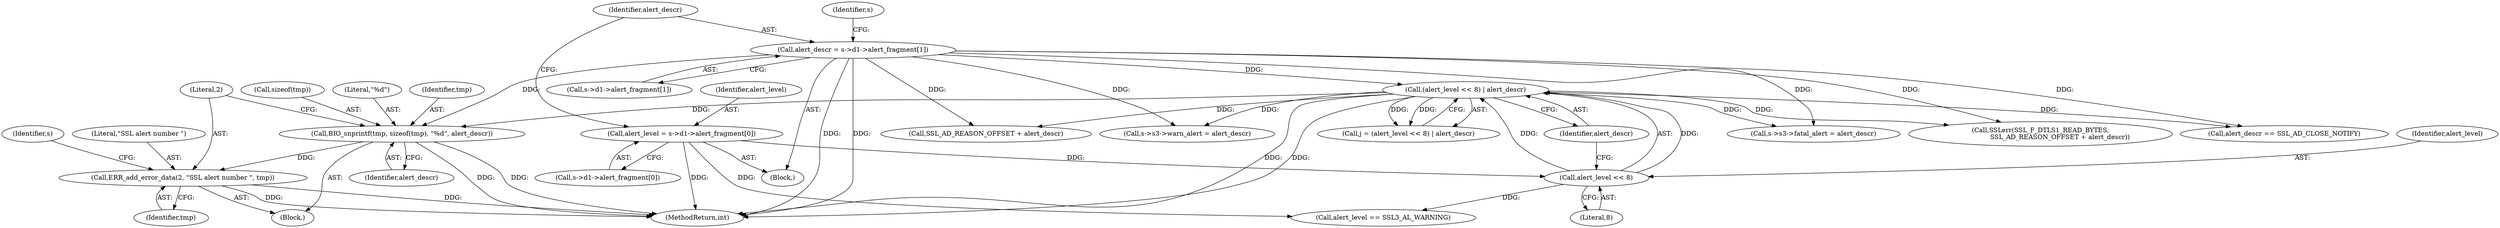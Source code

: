digraph "0_openssl_e9bbefbf0f24c57645e7ad6a5a71ae649d18ac8e@API" {
"1001361" [label="(Call,BIO_snprintf(tmp, sizeof(tmp), \"%d\", alert_descr))"];
"1001205" [label="(Call,(alert_level << 8) | alert_descr)"];
"1001206" [label="(Call,alert_level << 8)"];
"1001125" [label="(Call,alert_level = s->d1->alert_fragment[0])"];
"1001135" [label="(Call,alert_descr = s->d1->alert_fragment[1])"];
"1001367" [label="(Call,ERR_add_error_data(2, \"SSL alert number \", tmp))"];
"1001369" [label="(Literal,\"SSL alert number \")"];
"1001207" [label="(Identifier,alert_level)"];
"1001358" [label="(Call,SSL_AD_REASON_OFFSET + alert_descr)"];
"1001135" [label="(Call,alert_descr = s->d1->alert_fragment[1])"];
"1001209" [label="(Identifier,alert_descr)"];
"1001342" [label="(Block,)"];
"1001362" [label="(Identifier,tmp)"];
"1001215" [label="(Call,alert_level == SSL3_AL_WARNING)"];
"1001125" [label="(Call,alert_level = s->d1->alert_fragment[0])"];
"1001206" [label="(Call,alert_level << 8)"];
"1001137" [label="(Call,s->d1->alert_fragment[1])"];
"1001366" [label="(Identifier,alert_descr)"];
"1001363" [label="(Call,sizeof(tmp))"];
"1001367" [label="(Call,ERR_add_error_data(2, \"SSL alert number \", tmp))"];
"1001819" [label="(MethodReturn,int)"];
"1001136" [label="(Identifier,alert_descr)"];
"1001361" [label="(Call,BIO_snprintf(tmp, sizeof(tmp), \"%d\", alert_descr))"];
"1001365" [label="(Literal,\"%d\")"];
"1001203" [label="(Call,j = (alert_level << 8) | alert_descr)"];
"1001219" [label="(Call,s->s3->warn_alert = alert_descr)"];
"1001373" [label="(Identifier,s)"];
"1001147" [label="(Identifier,s)"];
"1001370" [label="(Identifier,tmp)"];
"1001249" [label="(Call,alert_descr == SSL_AD_CLOSE_NOTIFY)"];
"1001208" [label="(Literal,8)"];
"1001349" [label="(Call,s->s3->fatal_alert = alert_descr)"];
"1001368" [label="(Literal,2)"];
"1001123" [label="(Block,)"];
"1001205" [label="(Call,(alert_level << 8) | alert_descr)"];
"1001126" [label="(Identifier,alert_level)"];
"1001127" [label="(Call,s->d1->alert_fragment[0])"];
"1001356" [label="(Call,SSLerr(SSL_F_DTLS1_READ_BYTES,\n                   SSL_AD_REASON_OFFSET + alert_descr))"];
"1001361" -> "1001342"  [label="AST: "];
"1001361" -> "1001366"  [label="CFG: "];
"1001362" -> "1001361"  [label="AST: "];
"1001363" -> "1001361"  [label="AST: "];
"1001365" -> "1001361"  [label="AST: "];
"1001366" -> "1001361"  [label="AST: "];
"1001368" -> "1001361"  [label="CFG: "];
"1001361" -> "1001819"  [label="DDG: "];
"1001361" -> "1001819"  [label="DDG: "];
"1001205" -> "1001361"  [label="DDG: "];
"1001135" -> "1001361"  [label="DDG: "];
"1001361" -> "1001367"  [label="DDG: "];
"1001205" -> "1001203"  [label="AST: "];
"1001205" -> "1001209"  [label="CFG: "];
"1001206" -> "1001205"  [label="AST: "];
"1001209" -> "1001205"  [label="AST: "];
"1001203" -> "1001205"  [label="CFG: "];
"1001205" -> "1001819"  [label="DDG: "];
"1001205" -> "1001819"  [label="DDG: "];
"1001205" -> "1001203"  [label="DDG: "];
"1001205" -> "1001203"  [label="DDG: "];
"1001206" -> "1001205"  [label="DDG: "];
"1001206" -> "1001205"  [label="DDG: "];
"1001135" -> "1001205"  [label="DDG: "];
"1001205" -> "1001219"  [label="DDG: "];
"1001205" -> "1001249"  [label="DDG: "];
"1001205" -> "1001349"  [label="DDG: "];
"1001205" -> "1001356"  [label="DDG: "];
"1001205" -> "1001358"  [label="DDG: "];
"1001206" -> "1001208"  [label="CFG: "];
"1001207" -> "1001206"  [label="AST: "];
"1001208" -> "1001206"  [label="AST: "];
"1001209" -> "1001206"  [label="CFG: "];
"1001125" -> "1001206"  [label="DDG: "];
"1001206" -> "1001215"  [label="DDG: "];
"1001125" -> "1001123"  [label="AST: "];
"1001125" -> "1001127"  [label="CFG: "];
"1001126" -> "1001125"  [label="AST: "];
"1001127" -> "1001125"  [label="AST: "];
"1001136" -> "1001125"  [label="CFG: "];
"1001125" -> "1001819"  [label="DDG: "];
"1001125" -> "1001215"  [label="DDG: "];
"1001135" -> "1001123"  [label="AST: "];
"1001135" -> "1001137"  [label="CFG: "];
"1001136" -> "1001135"  [label="AST: "];
"1001137" -> "1001135"  [label="AST: "];
"1001147" -> "1001135"  [label="CFG: "];
"1001135" -> "1001819"  [label="DDG: "];
"1001135" -> "1001819"  [label="DDG: "];
"1001135" -> "1001219"  [label="DDG: "];
"1001135" -> "1001249"  [label="DDG: "];
"1001135" -> "1001349"  [label="DDG: "];
"1001135" -> "1001356"  [label="DDG: "];
"1001135" -> "1001358"  [label="DDG: "];
"1001367" -> "1001342"  [label="AST: "];
"1001367" -> "1001370"  [label="CFG: "];
"1001368" -> "1001367"  [label="AST: "];
"1001369" -> "1001367"  [label="AST: "];
"1001370" -> "1001367"  [label="AST: "];
"1001373" -> "1001367"  [label="CFG: "];
"1001367" -> "1001819"  [label="DDG: "];
"1001367" -> "1001819"  [label="DDG: "];
}
